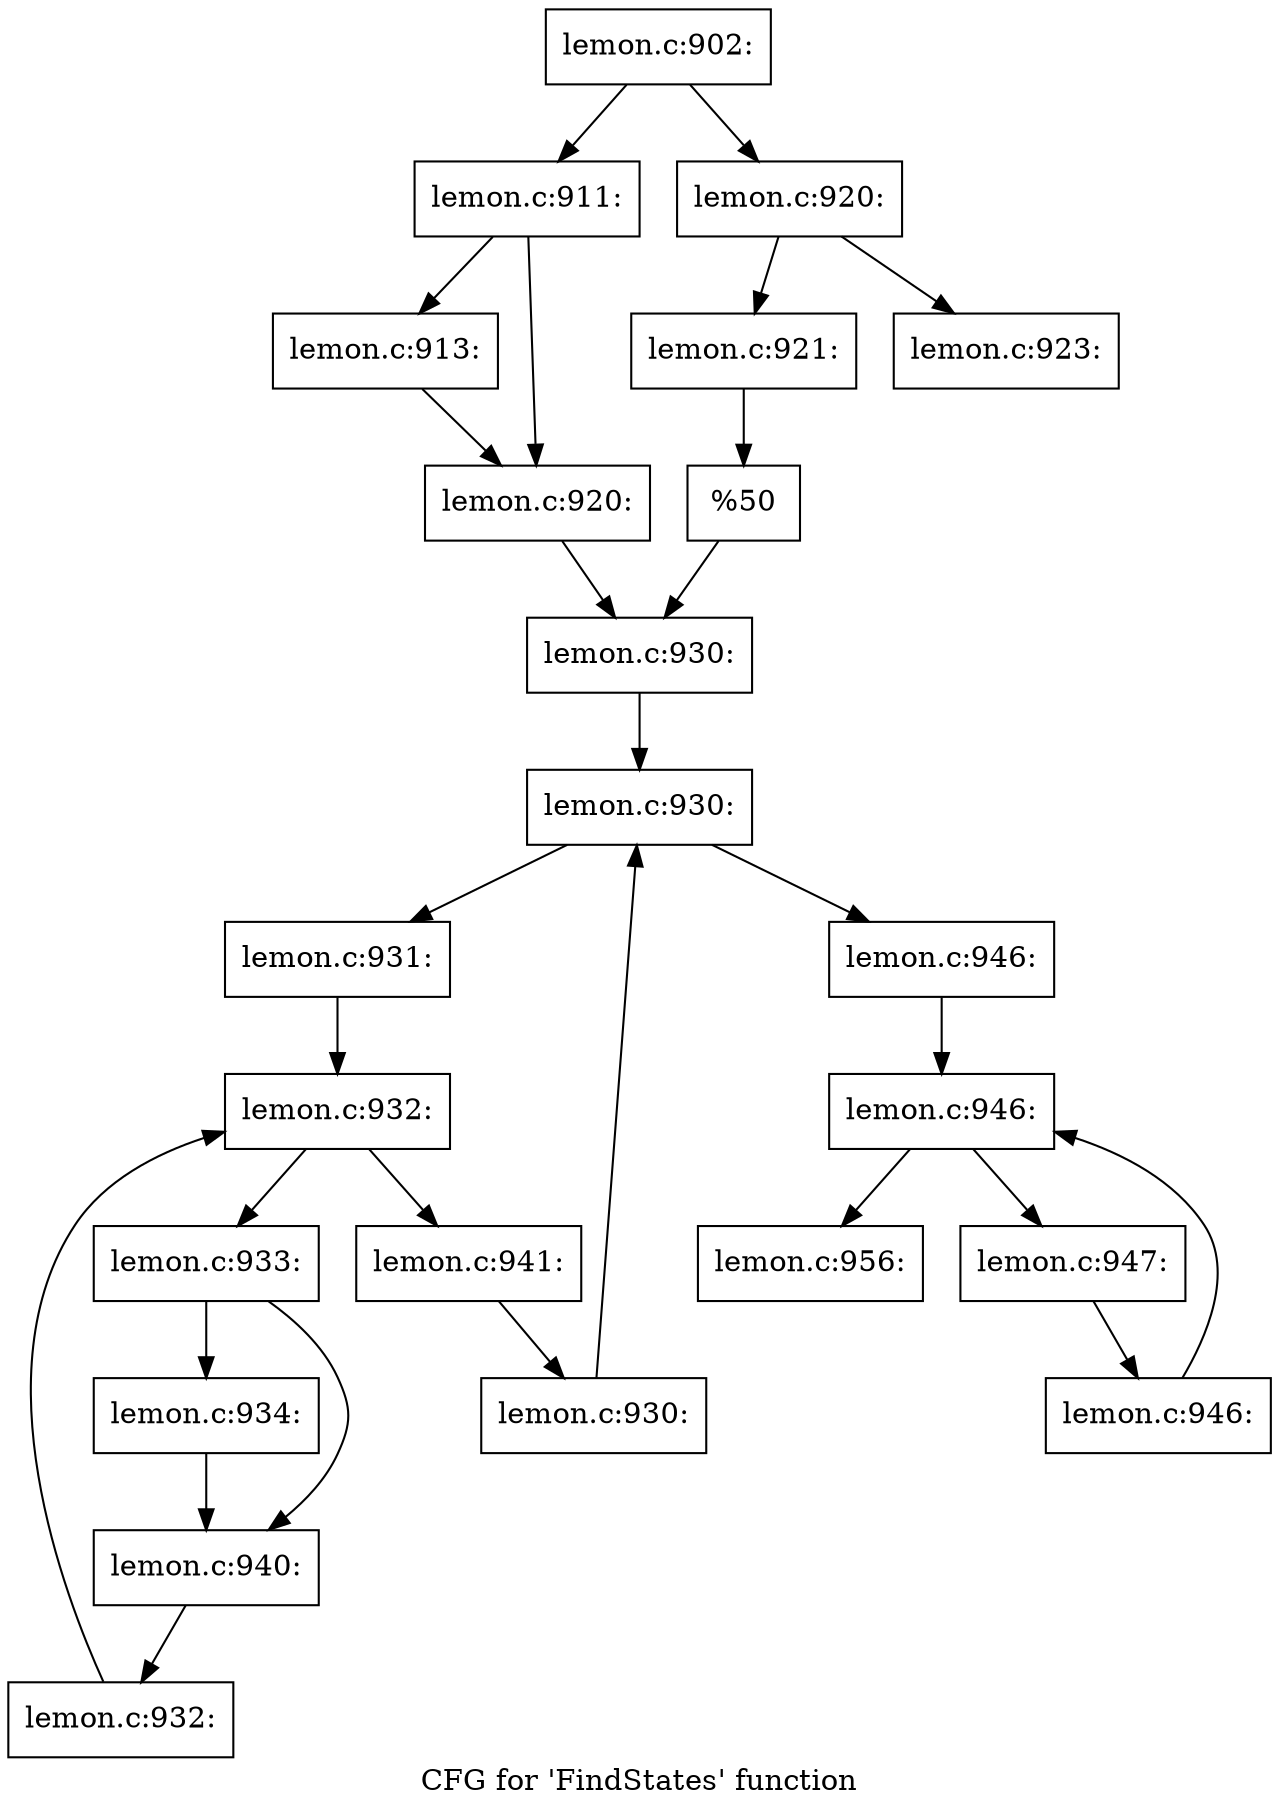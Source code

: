 digraph "CFG for 'FindStates' function" {
	label="CFG for 'FindStates' function";

	Node0x5625652d5380 [shape=record,label="{lemon.c:902:}"];
	Node0x5625652d5380 -> Node0x5625652e9360;
	Node0x5625652d5380 -> Node0x5625652e9540;
	Node0x5625652e9360 [shape=record,label="{lemon.c:911:}"];
	Node0x5625652e9360 -> Node0x5625652ea2a0;
	Node0x5625652e9360 -> Node0x5625652ea5e0;
	Node0x5625652ea2a0 [shape=record,label="{lemon.c:913:}"];
	Node0x5625652ea2a0 -> Node0x5625652ea5e0;
	Node0x5625652ea5e0 [shape=record,label="{lemon.c:920:}"];
	Node0x5625652ea5e0 -> Node0x5625652e94f0;
	Node0x5625652e9540 [shape=record,label="{lemon.c:920:}"];
	Node0x5625652e9540 -> Node0x5625652eb370;
	Node0x5625652e9540 -> Node0x5625652ec3f0;
	Node0x5625652eb370 [shape=record,label="{lemon.c:921:}"];
	Node0x5625652eb370 -> Node0x5625652ec3a0;
	Node0x5625652ec3f0 [shape=record,label="{lemon.c:923:}"];
	Node0x5625652ec3a0 [shape=record,label="{%50}"];
	Node0x5625652ec3a0 -> Node0x5625652e94f0;
	Node0x5625652e94f0 [shape=record,label="{lemon.c:930:}"];
	Node0x5625652e94f0 -> Node0x5625652ed8a0;
	Node0x5625652ed8a0 [shape=record,label="{lemon.c:930:}"];
	Node0x5625652ed8a0 -> Node0x5625652edac0;
	Node0x5625652ed8a0 -> Node0x5625652ed3c0;
	Node0x5625652edac0 [shape=record,label="{lemon.c:931:}"];
	Node0x5625652edac0 -> Node0x5625652ee230;
	Node0x5625652ee230 [shape=record,label="{lemon.c:932:}"];
	Node0x5625652ee230 -> Node0x5625652ee450;
	Node0x5625652ee230 -> Node0x5625652ee080;
	Node0x5625652ee450 [shape=record,label="{lemon.c:933:}"];
	Node0x5625652ee450 -> Node0x5625652eea30;
	Node0x5625652ee450 -> Node0x5625652eea80;
	Node0x5625652eea30 [shape=record,label="{lemon.c:934:}"];
	Node0x5625652eea30 -> Node0x5625652eea80;
	Node0x5625652eea80 [shape=record,label="{lemon.c:940:}"];
	Node0x5625652eea80 -> Node0x5625652ee3c0;
	Node0x5625652ee3c0 [shape=record,label="{lemon.c:932:}"];
	Node0x5625652ee3c0 -> Node0x5625652ee230;
	Node0x5625652ee080 [shape=record,label="{lemon.c:941:}"];
	Node0x5625652ee080 -> Node0x5625652eda30;
	Node0x5625652eda30 [shape=record,label="{lemon.c:930:}"];
	Node0x5625652eda30 -> Node0x5625652ed8a0;
	Node0x5625652ed3c0 [shape=record,label="{lemon.c:946:}"];
	Node0x5625652ed3c0 -> Node0x5625652f08d0;
	Node0x5625652f08d0 [shape=record,label="{lemon.c:946:}"];
	Node0x5625652f08d0 -> Node0x5625652f0af0;
	Node0x5625652f08d0 -> Node0x5625652f05c0;
	Node0x5625652f0af0 [shape=record,label="{lemon.c:947:}"];
	Node0x5625652f0af0 -> Node0x5625652f0a60;
	Node0x5625652f0a60 [shape=record,label="{lemon.c:946:}"];
	Node0x5625652f0a60 -> Node0x5625652f08d0;
	Node0x5625652f05c0 [shape=record,label="{lemon.c:956:}"];
}
